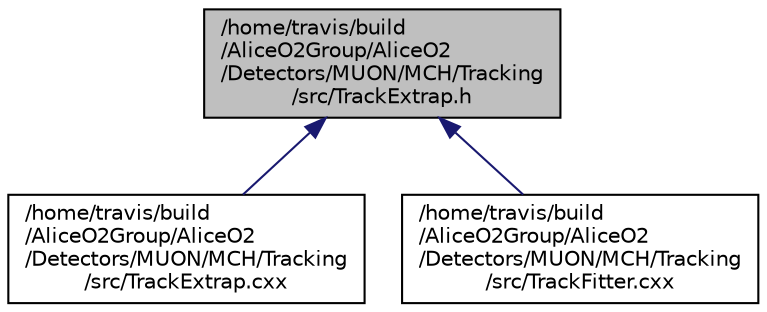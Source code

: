 digraph "/home/travis/build/AliceO2Group/AliceO2/Detectors/MUON/MCH/Tracking/src/TrackExtrap.h"
{
 // INTERACTIVE_SVG=YES
  bgcolor="transparent";
  edge [fontname="Helvetica",fontsize="10",labelfontname="Helvetica",labelfontsize="10"];
  node [fontname="Helvetica",fontsize="10",shape=record];
  Node1 [label="/home/travis/build\l/AliceO2Group/AliceO2\l/Detectors/MUON/MCH/Tracking\l/src/TrackExtrap.h",height=0.2,width=0.4,color="black", fillcolor="grey75", style="filled" fontcolor="black"];
  Node1 -> Node2 [dir="back",color="midnightblue",fontsize="10",style="solid",fontname="Helvetica"];
  Node2 [label="/home/travis/build\l/AliceO2Group/AliceO2\l/Detectors/MUON/MCH/Tracking\l/src/TrackExtrap.cxx",height=0.2,width=0.4,color="black",URL="$d2/deb/TrackExtrap_8cxx.html",tooltip="Implementation of tools for track extrapolation. "];
  Node1 -> Node3 [dir="back",color="midnightblue",fontsize="10",style="solid",fontname="Helvetica"];
  Node3 [label="/home/travis/build\l/AliceO2Group/AliceO2\l/Detectors/MUON/MCH/Tracking\l/src/TrackFitter.cxx",height=0.2,width=0.4,color="black",URL="$d9/d47/TrackFitter_8cxx.html",tooltip="Implementation of a class to fit a track to a set of clusters. "];
}
